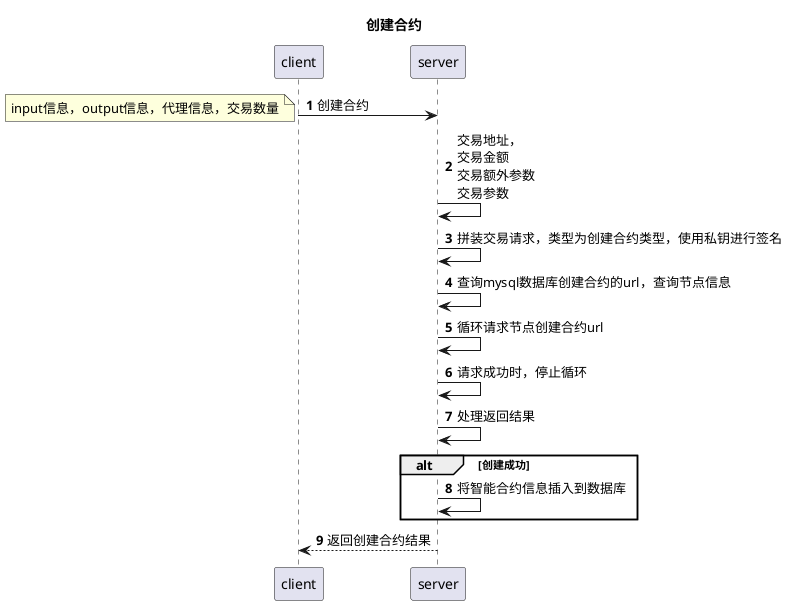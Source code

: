 @startuml
title:创建合约
autonumber
client->server:创建合约
note left: input信息，output信息，代理信息，交易数量
server->server:交易地址，\n交易金额\n交易额外参数\n交易参数
server->server:拼装交易请求，类型为创建合约类型，使用私钥进行签名
server->server:查询mysql数据库创建合约的url，查询节点信息
server->server:循环请求节点创建合约url
server->server:请求成功时，停止循环
server->server:处理返回结果
alt 创建成功
server->server:将智能合约信息插入到数据库
end
server-->client:返回创建合约结果
@enduml